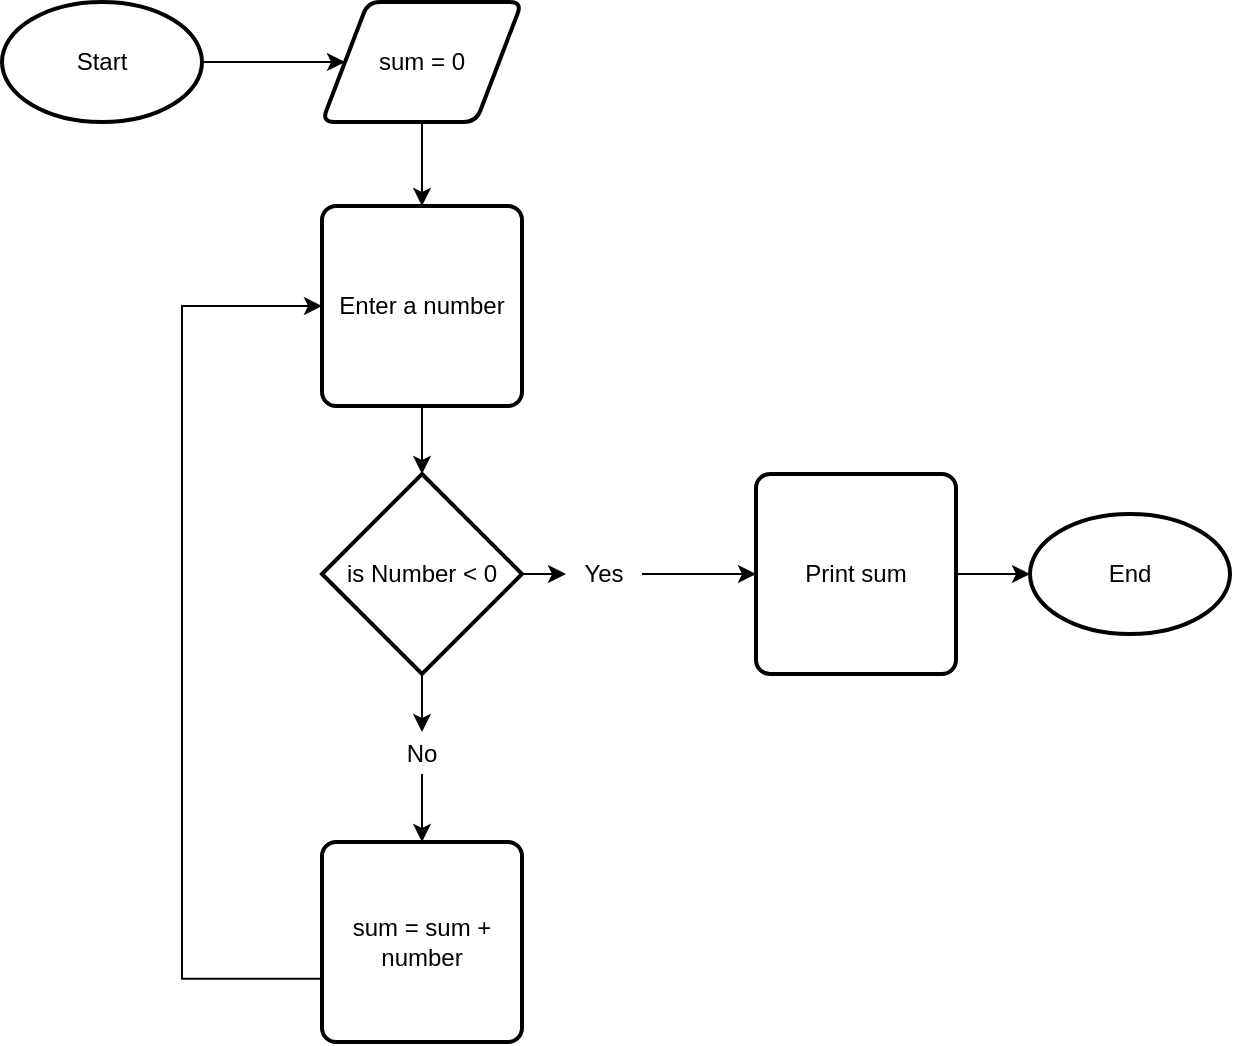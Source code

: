 <mxfile version="20.2.3" type="device"><diagram id="2Bp3ZqRt7Y01VTyr4VGF" name="Page-1"><mxGraphModel dx="1038" dy="649" grid="0" gridSize="10" guides="1" tooltips="1" connect="1" arrows="1" fold="1" page="1" pageScale="1" pageWidth="850" pageHeight="1100" math="0" shadow="0"><root><mxCell id="0"/><mxCell id="1" parent="0"/><mxCell id="sXW7qqOFh7Op_kTeFbp9-3" style="edgeStyle=orthogonalEdgeStyle;rounded=0;orthogonalLoop=1;jettySize=auto;html=1;" edge="1" parent="1" source="sXW7qqOFh7Op_kTeFbp9-1" target="sXW7qqOFh7Op_kTeFbp9-2"><mxGeometry relative="1" as="geometry"/></mxCell><mxCell id="sXW7qqOFh7Op_kTeFbp9-1" value="Start" style="strokeWidth=2;html=1;shape=mxgraph.flowchart.start_1;whiteSpace=wrap;" vertex="1" parent="1"><mxGeometry x="94" y="30" width="100" height="60" as="geometry"/></mxCell><mxCell id="sXW7qqOFh7Op_kTeFbp9-5" style="edgeStyle=orthogonalEdgeStyle;rounded=0;orthogonalLoop=1;jettySize=auto;html=1;entryX=0.5;entryY=0;entryDx=0;entryDy=0;" edge="1" parent="1" source="sXW7qqOFh7Op_kTeFbp9-2" target="sXW7qqOFh7Op_kTeFbp9-4"><mxGeometry relative="1" as="geometry"/></mxCell><mxCell id="sXW7qqOFh7Op_kTeFbp9-2" value="sum = 0" style="shape=parallelogram;html=1;strokeWidth=2;perimeter=parallelogramPerimeter;whiteSpace=wrap;rounded=1;arcSize=12;size=0.23;" vertex="1" parent="1"><mxGeometry x="254" y="30" width="100" height="60" as="geometry"/></mxCell><mxCell id="sXW7qqOFh7Op_kTeFbp9-7" style="edgeStyle=orthogonalEdgeStyle;rounded=0;orthogonalLoop=1;jettySize=auto;html=1;entryX=0.5;entryY=0;entryDx=0;entryDy=0;entryPerimeter=0;" edge="1" parent="1" source="sXW7qqOFh7Op_kTeFbp9-4" target="sXW7qqOFh7Op_kTeFbp9-6"><mxGeometry relative="1" as="geometry"/></mxCell><mxCell id="sXW7qqOFh7Op_kTeFbp9-21" style="edgeStyle=orthogonalEdgeStyle;rounded=0;orthogonalLoop=1;jettySize=auto;html=1;entryX=-0.008;entryY=0.684;entryDx=0;entryDy=0;entryPerimeter=0;startArrow=classic;startFill=1;endArrow=none;endFill=0;" edge="1" parent="1" source="sXW7qqOFh7Op_kTeFbp9-4" target="sXW7qqOFh7Op_kTeFbp9-12"><mxGeometry relative="1" as="geometry"><Array as="points"><mxPoint x="184" y="182"/><mxPoint x="184" y="518"/></Array></mxGeometry></mxCell><mxCell id="sXW7qqOFh7Op_kTeFbp9-4" value="Enter a number" style="rounded=1;whiteSpace=wrap;html=1;absoluteArcSize=1;arcSize=14;strokeWidth=2;" vertex="1" parent="1"><mxGeometry x="254" y="132" width="100" height="100" as="geometry"/></mxCell><mxCell id="sXW7qqOFh7Op_kTeFbp9-9" style="edgeStyle=orthogonalEdgeStyle;rounded=0;orthogonalLoop=1;jettySize=auto;html=1;" edge="1" parent="1" source="sXW7qqOFh7Op_kTeFbp9-6" target="sXW7qqOFh7Op_kTeFbp9-8"><mxGeometry relative="1" as="geometry"/></mxCell><mxCell id="sXW7qqOFh7Op_kTeFbp9-11" style="edgeStyle=orthogonalEdgeStyle;rounded=0;orthogonalLoop=1;jettySize=auto;html=1;entryX=0.5;entryY=0;entryDx=0;entryDy=0;" edge="1" parent="1" source="sXW7qqOFh7Op_kTeFbp9-6" target="sXW7qqOFh7Op_kTeFbp9-10"><mxGeometry relative="1" as="geometry"/></mxCell><mxCell id="sXW7qqOFh7Op_kTeFbp9-6" value="is Number &amp;lt; 0" style="strokeWidth=2;html=1;shape=mxgraph.flowchart.decision;whiteSpace=wrap;" vertex="1" parent="1"><mxGeometry x="254" y="266" width="100" height="100" as="geometry"/></mxCell><mxCell id="sXW7qqOFh7Op_kTeFbp9-16" style="edgeStyle=orthogonalEdgeStyle;rounded=0;orthogonalLoop=1;jettySize=auto;html=1;entryX=0;entryY=0.5;entryDx=0;entryDy=0;" edge="1" parent="1" source="sXW7qqOFh7Op_kTeFbp9-8" target="sXW7qqOFh7Op_kTeFbp9-14"><mxGeometry relative="1" as="geometry"/></mxCell><mxCell id="sXW7qqOFh7Op_kTeFbp9-8" value="Yes" style="text;html=1;strokeColor=none;fillColor=none;align=center;verticalAlign=middle;whiteSpace=wrap;rounded=0;" vertex="1" parent="1"><mxGeometry x="376" y="301" width="38" height="30" as="geometry"/></mxCell><mxCell id="sXW7qqOFh7Op_kTeFbp9-13" style="edgeStyle=orthogonalEdgeStyle;rounded=0;orthogonalLoop=1;jettySize=auto;html=1;entryX=0.5;entryY=0;entryDx=0;entryDy=0;" edge="1" parent="1" source="sXW7qqOFh7Op_kTeFbp9-10" target="sXW7qqOFh7Op_kTeFbp9-12"><mxGeometry relative="1" as="geometry"/></mxCell><mxCell id="sXW7qqOFh7Op_kTeFbp9-10" value="No" style="text;html=1;strokeColor=none;fillColor=none;align=center;verticalAlign=middle;whiteSpace=wrap;rounded=0;" vertex="1" parent="1"><mxGeometry x="274" y="395" width="60" height="21" as="geometry"/></mxCell><mxCell id="sXW7qqOFh7Op_kTeFbp9-12" value="sum = sum + number" style="rounded=1;whiteSpace=wrap;html=1;absoluteArcSize=1;arcSize=14;strokeWidth=2;" vertex="1" parent="1"><mxGeometry x="254" y="450" width="100" height="100" as="geometry"/></mxCell><mxCell id="sXW7qqOFh7Op_kTeFbp9-18" style="edgeStyle=orthogonalEdgeStyle;rounded=0;orthogonalLoop=1;jettySize=auto;html=1;entryX=0;entryY=0.5;entryDx=0;entryDy=0;entryPerimeter=0;" edge="1" parent="1" source="sXW7qqOFh7Op_kTeFbp9-14" target="sXW7qqOFh7Op_kTeFbp9-17"><mxGeometry relative="1" as="geometry"/></mxCell><mxCell id="sXW7qqOFh7Op_kTeFbp9-14" value="Print sum" style="rounded=1;whiteSpace=wrap;html=1;absoluteArcSize=1;arcSize=14;strokeWidth=2;" vertex="1" parent="1"><mxGeometry x="471" y="266" width="100" height="100" as="geometry"/></mxCell><mxCell id="sXW7qqOFh7Op_kTeFbp9-17" value="End" style="strokeWidth=2;html=1;shape=mxgraph.flowchart.start_1;whiteSpace=wrap;" vertex="1" parent="1"><mxGeometry x="608" y="286" width="100" height="60" as="geometry"/></mxCell></root></mxGraphModel></diagram></mxfile>